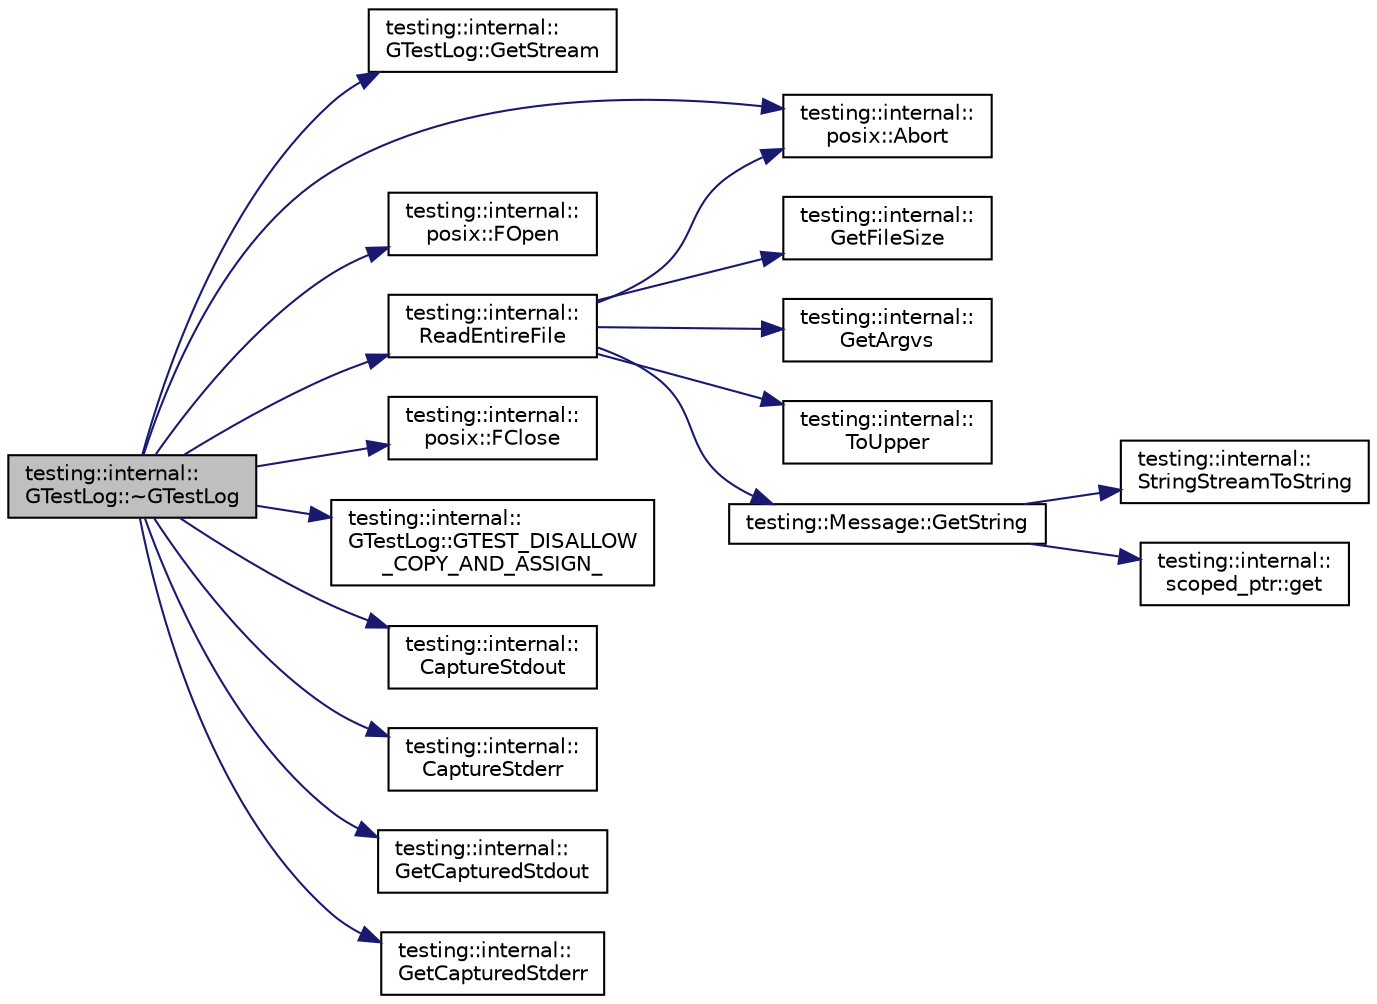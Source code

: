 digraph "testing::internal::GTestLog::~GTestLog"
{
  edge [fontname="Helvetica",fontsize="10",labelfontname="Helvetica",labelfontsize="10"];
  node [fontname="Helvetica",fontsize="10",shape=record];
  rankdir="LR";
  Node5 [label="testing::internal::\lGTestLog::~GTestLog",height=0.2,width=0.4,color="black", fillcolor="grey75", style="filled", fontcolor="black"];
  Node5 -> Node6 [color="midnightblue",fontsize="10",style="solid",fontname="Helvetica"];
  Node6 [label="testing::internal::\lGTestLog::GetStream",height=0.2,width=0.4,color="black", fillcolor="white", style="filled",URL="$dd/d9e/classtesting_1_1internal_1_1_g_test_log.html#aebb92e67d98eca69f0347d5121dab27a"];
  Node5 -> Node7 [color="midnightblue",fontsize="10",style="solid",fontname="Helvetica"];
  Node7 [label="testing::internal::\lposix::Abort",height=0.2,width=0.4,color="black", fillcolor="white", style="filled",URL="$d0/d81/namespacetesting_1_1internal_1_1posix.html#a69b8278c59359dd6a6f941b4643db9fb"];
  Node5 -> Node8 [color="midnightblue",fontsize="10",style="solid",fontname="Helvetica"];
  Node8 [label="testing::internal::\lposix::FOpen",height=0.2,width=0.4,color="black", fillcolor="white", style="filled",URL="$d0/d81/namespacetesting_1_1internal_1_1posix.html#a4042201dcc4932641d484e7ddf94de7d"];
  Node5 -> Node9 [color="midnightblue",fontsize="10",style="solid",fontname="Helvetica"];
  Node9 [label="testing::internal::\lReadEntireFile",height=0.2,width=0.4,color="black", fillcolor="white", style="filled",URL="$d0/da7/namespacetesting_1_1internal.html#a2cc0be60c54a8701423fe5297e1349ee"];
  Node9 -> Node10 [color="midnightblue",fontsize="10",style="solid",fontname="Helvetica"];
  Node10 [label="testing::internal::\lGetFileSize",height=0.2,width=0.4,color="black", fillcolor="white", style="filled",URL="$d0/da7/namespacetesting_1_1internal.html#a06ca3f65f5e85c9ce7299b9e4cd52408"];
  Node9 -> Node11 [color="midnightblue",fontsize="10",style="solid",fontname="Helvetica"];
  Node11 [label="testing::internal::\lGetArgvs",height=0.2,width=0.4,color="black", fillcolor="white", style="filled",URL="$d0/da7/namespacetesting_1_1internal.html#a344160f771a3b754fa4e54b6e9846b23"];
  Node9 -> Node7 [color="midnightblue",fontsize="10",style="solid",fontname="Helvetica"];
  Node9 -> Node12 [color="midnightblue",fontsize="10",style="solid",fontname="Helvetica"];
  Node12 [label="testing::internal::\lToUpper",height=0.2,width=0.4,color="black", fillcolor="white", style="filled",URL="$d0/da7/namespacetesting_1_1internal.html#ac1b876a8133895bd553d4780ecaa1e3a"];
  Node9 -> Node13 [color="midnightblue",fontsize="10",style="solid",fontname="Helvetica"];
  Node13 [label="testing::Message::GetString",height=0.2,width=0.4,color="black", fillcolor="white", style="filled",URL="$d2/da9/classtesting_1_1_message.html#a2cdc4df62bdcc9df37651a1cf527704e"];
  Node13 -> Node14 [color="midnightblue",fontsize="10",style="solid",fontname="Helvetica"];
  Node14 [label="testing::internal::\lStringStreamToString",height=0.2,width=0.4,color="black", fillcolor="white", style="filled",URL="$d0/da7/namespacetesting_1_1internal.html#ac0a2b7f69fc829d80a39e925b6417e39"];
  Node13 -> Node15 [color="midnightblue",fontsize="10",style="solid",fontname="Helvetica"];
  Node15 [label="testing::internal::\lscoped_ptr::get",height=0.2,width=0.4,color="black", fillcolor="white", style="filled",URL="$de/d6a/classtesting_1_1internal_1_1scoped__ptr.html#aa5984291e12453f1e81b7676d1fa26fd"];
  Node5 -> Node16 [color="midnightblue",fontsize="10",style="solid",fontname="Helvetica"];
  Node16 [label="testing::internal::\lposix::FClose",height=0.2,width=0.4,color="black", fillcolor="white", style="filled",URL="$d0/d81/namespacetesting_1_1internal_1_1posix.html#af4beeaaa8d62916d5e3b644a1ddfbd6b"];
  Node5 -> Node17 [color="midnightblue",fontsize="10",style="solid",fontname="Helvetica"];
  Node17 [label="testing::internal::\lGTestLog::GTEST_DISALLOW\l_COPY_AND_ASSIGN_",height=0.2,width=0.4,color="black", fillcolor="white", style="filled",URL="$dd/d9e/classtesting_1_1internal_1_1_g_test_log.html#ab6032a126d36a80163fdcd406fce3aad"];
  Node5 -> Node18 [color="midnightblue",fontsize="10",style="solid",fontname="Helvetica"];
  Node18 [label="testing::internal::\lCaptureStdout",height=0.2,width=0.4,color="black", fillcolor="white", style="filled",URL="$d0/da7/namespacetesting_1_1internal.html#acba06d4f0343dec407738ba5544af990"];
  Node5 -> Node19 [color="midnightblue",fontsize="10",style="solid",fontname="Helvetica"];
  Node19 [label="testing::internal::\lCaptureStderr",height=0.2,width=0.4,color="black", fillcolor="white", style="filled",URL="$d0/da7/namespacetesting_1_1internal.html#a8ec00d458d0d442bd64af7b5f9c22dda"];
  Node5 -> Node20 [color="midnightblue",fontsize="10",style="solid",fontname="Helvetica"];
  Node20 [label="testing::internal::\lGetCapturedStdout",height=0.2,width=0.4,color="black", fillcolor="white", style="filled",URL="$d0/da7/namespacetesting_1_1internal.html#aed657219a9856a8d249a3230de0c54ce"];
  Node5 -> Node21 [color="midnightblue",fontsize="10",style="solid",fontname="Helvetica"];
  Node21 [label="testing::internal::\lGetCapturedStderr",height=0.2,width=0.4,color="black", fillcolor="white", style="filled",URL="$d0/da7/namespacetesting_1_1internal.html#a374156401da17704099d0c33fa53adfb"];
}
